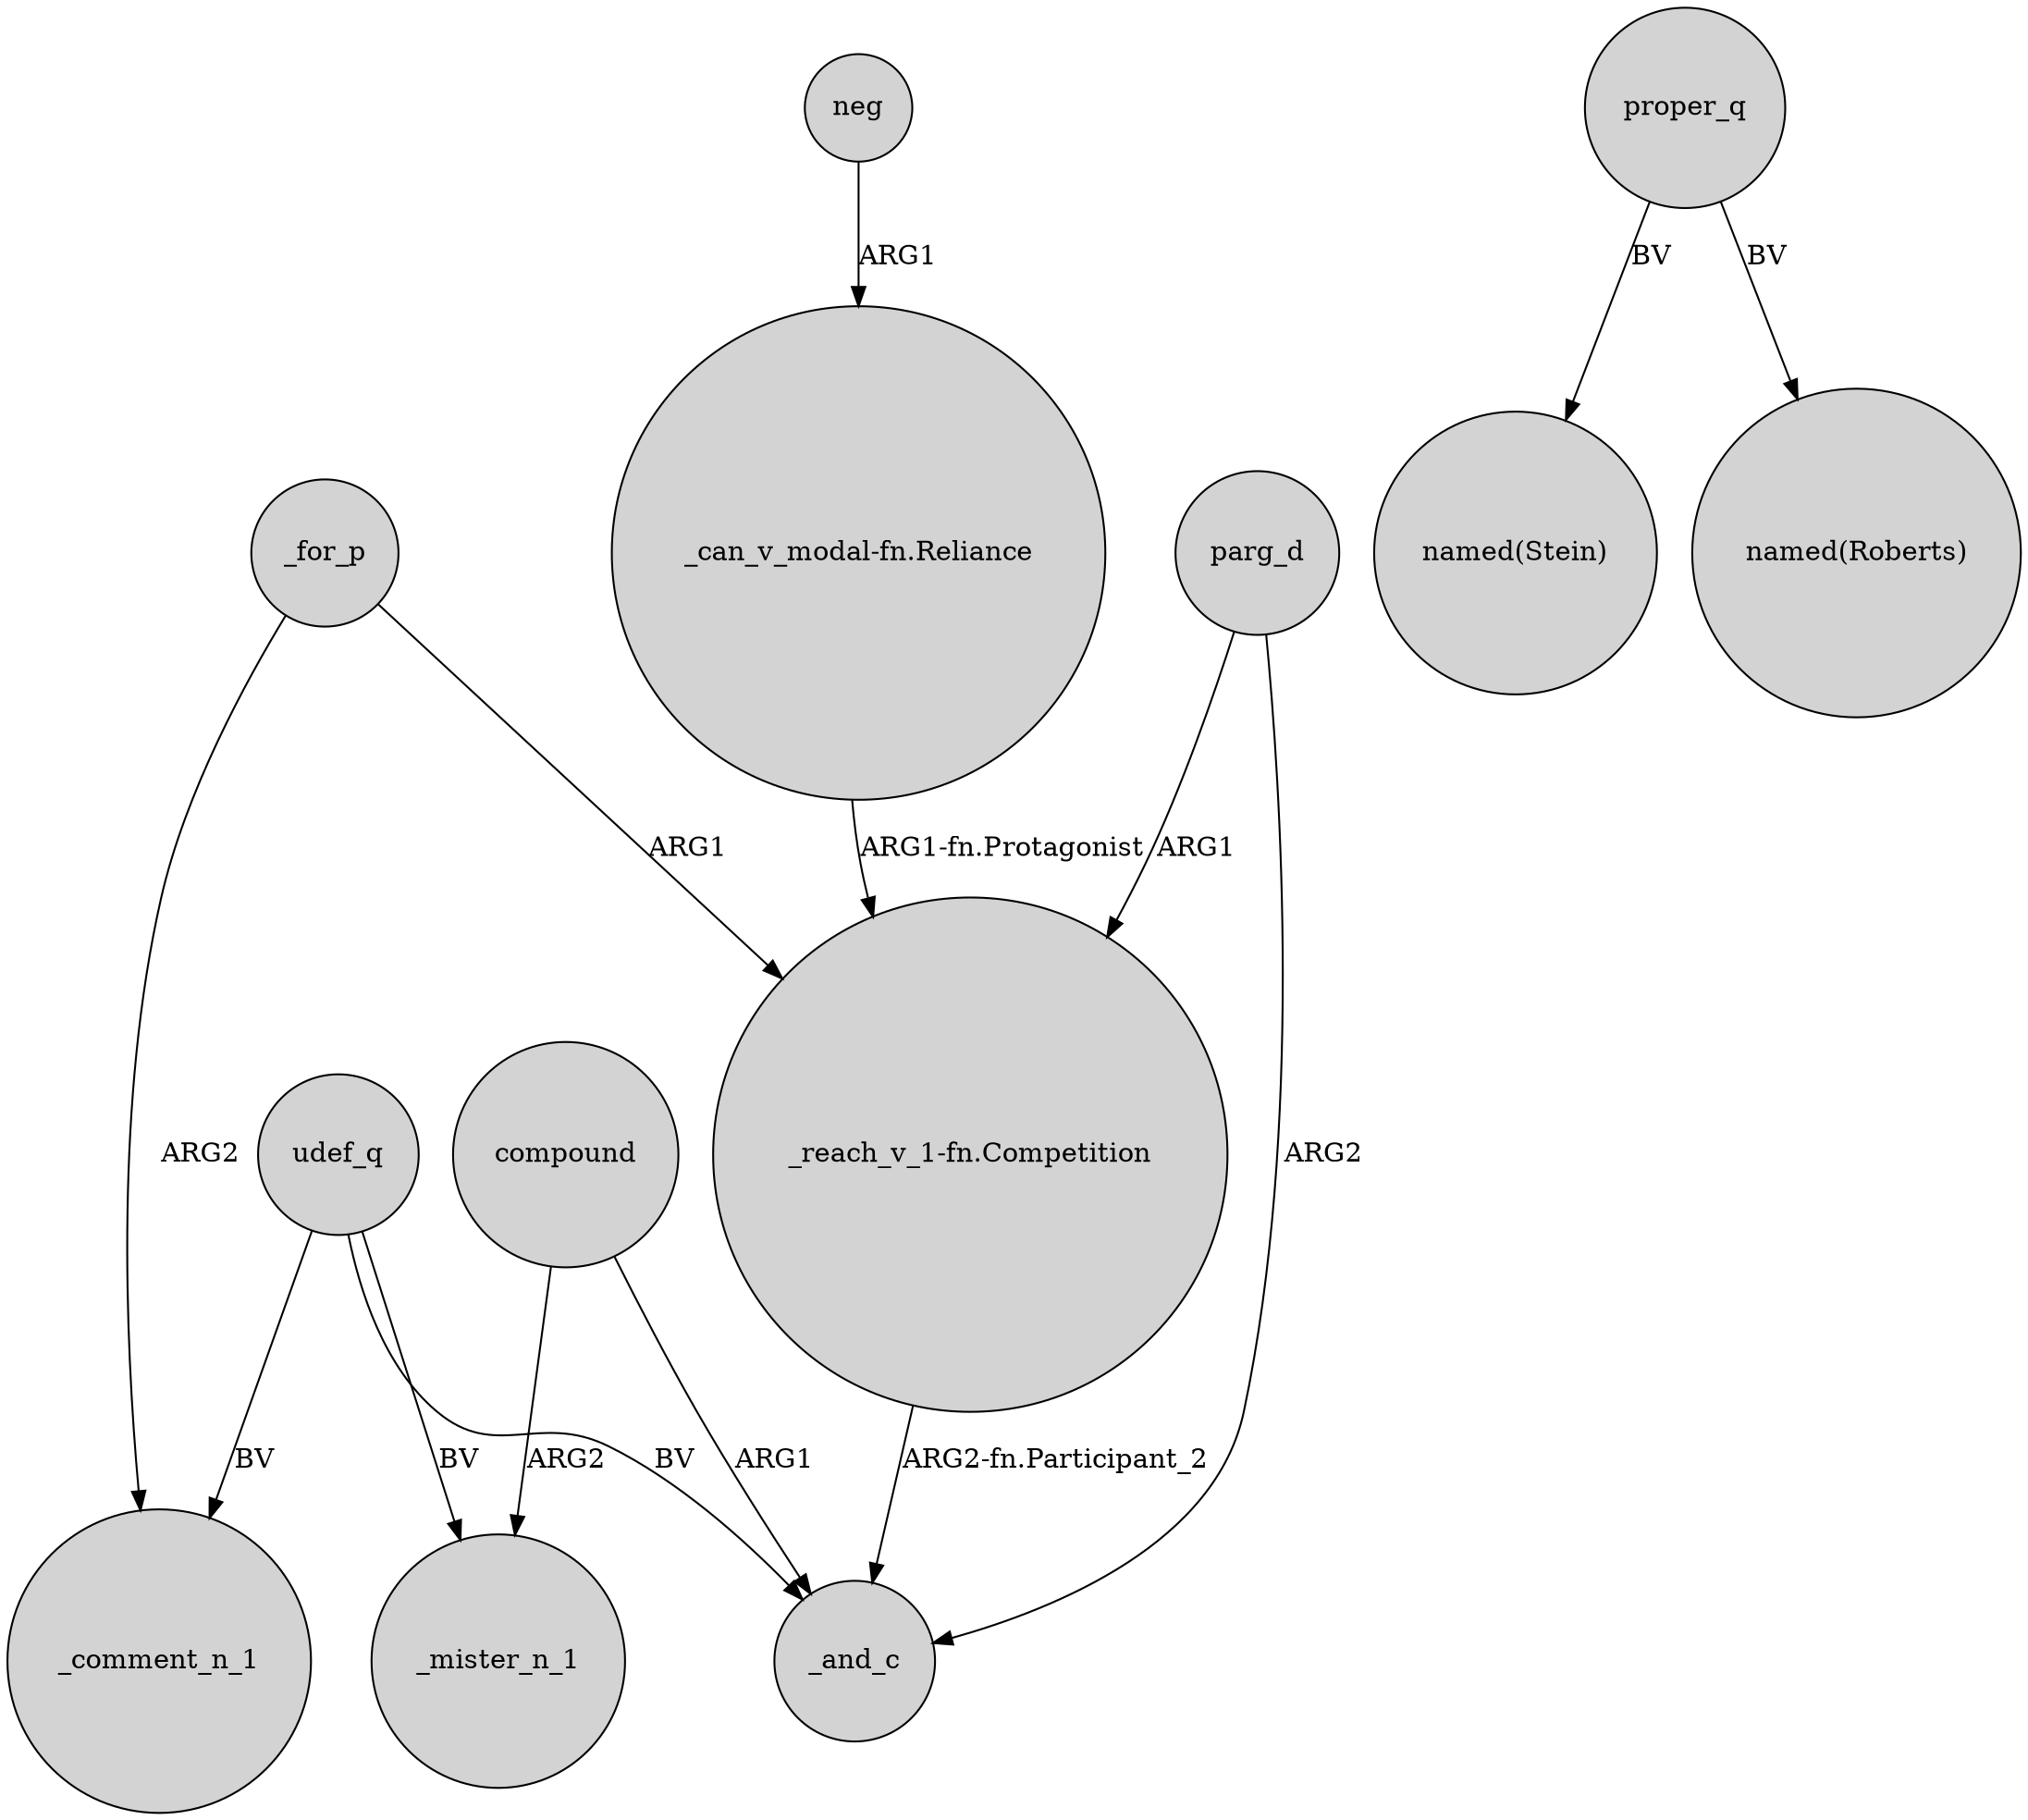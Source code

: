 digraph {
	node [shape=circle style=filled]
	neg -> "_can_v_modal-fn.Reliance" [label=ARG1]
	compound -> _and_c [label=ARG1]
	compound -> _mister_n_1 [label=ARG2]
	udef_q -> _comment_n_1 [label=BV]
	udef_q -> _and_c [label=BV]
	udef_q -> _mister_n_1 [label=BV]
	"_can_v_modal-fn.Reliance" -> "_reach_v_1-fn.Competition" [label="ARG1-fn.Protagonist"]
	proper_q -> "named(Stein)" [label=BV]
	proper_q -> "named(Roberts)" [label=BV]
	_for_p -> "_reach_v_1-fn.Competition" [label=ARG1]
	"_reach_v_1-fn.Competition" -> _and_c [label="ARG2-fn.Participant_2"]
	parg_d -> _and_c [label=ARG2]
	parg_d -> "_reach_v_1-fn.Competition" [label=ARG1]
	_for_p -> _comment_n_1 [label=ARG2]
}

